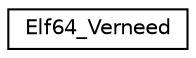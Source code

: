 digraph "Graphical Class Hierarchy"
{
 // LATEX_PDF_SIZE
  edge [fontname="Helvetica",fontsize="10",labelfontname="Helvetica",labelfontsize="10"];
  node [fontname="Helvetica",fontsize="10",shape=record];
  rankdir="LR";
  Node0 [label="Elf64_Verneed",height=0.2,width=0.4,color="black", fillcolor="white", style="filled",URL="$structElf64__Verneed.html",tooltip=" "];
}
